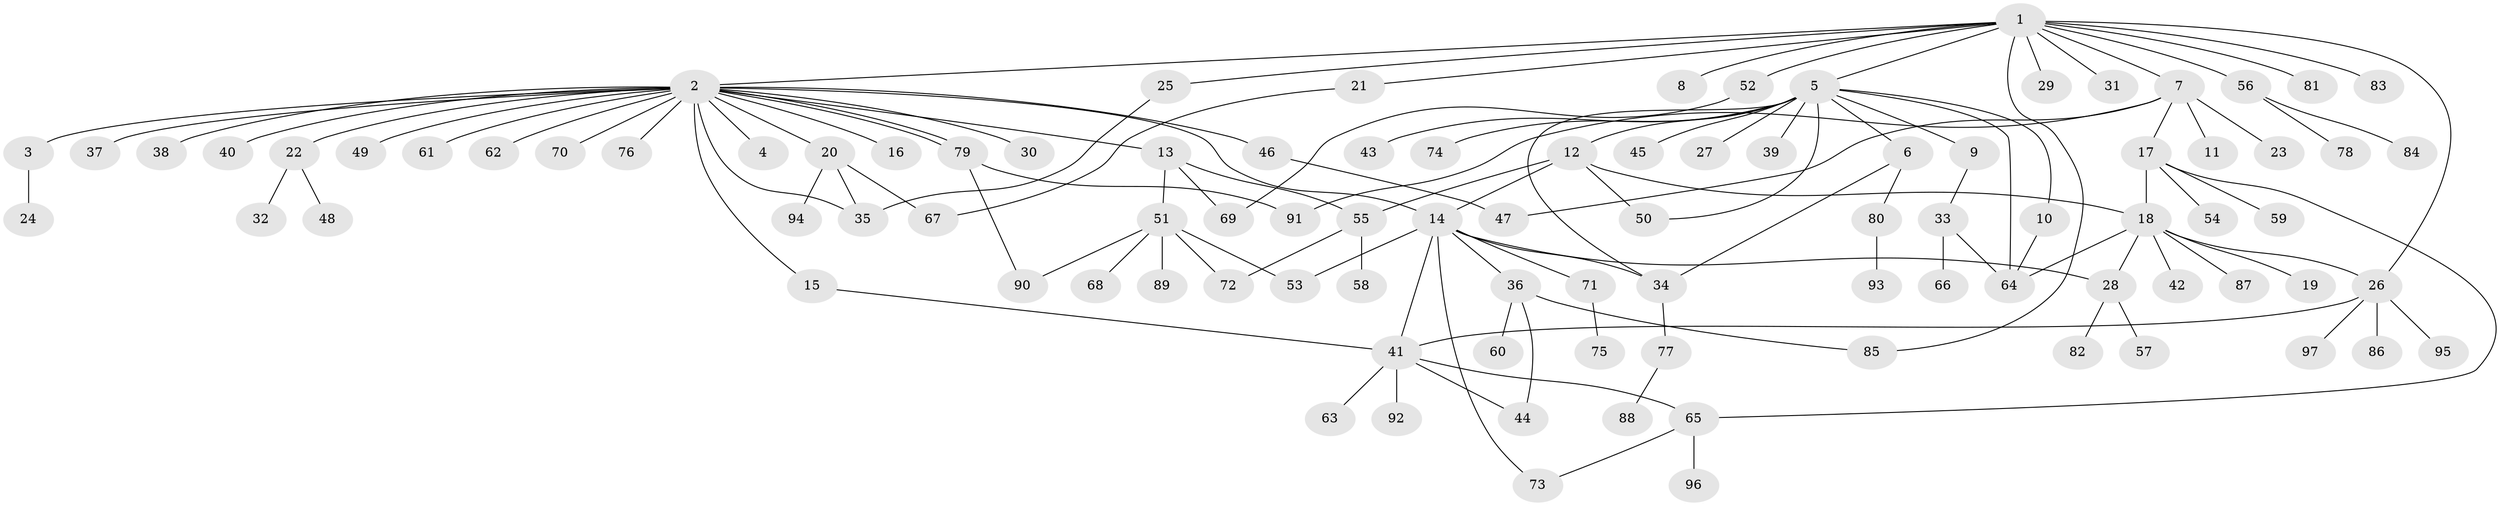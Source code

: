 // Generated by graph-tools (version 1.1) at 2025/49/03/09/25 03:49:51]
// undirected, 97 vertices, 123 edges
graph export_dot {
graph [start="1"]
  node [color=gray90,style=filled];
  1;
  2;
  3;
  4;
  5;
  6;
  7;
  8;
  9;
  10;
  11;
  12;
  13;
  14;
  15;
  16;
  17;
  18;
  19;
  20;
  21;
  22;
  23;
  24;
  25;
  26;
  27;
  28;
  29;
  30;
  31;
  32;
  33;
  34;
  35;
  36;
  37;
  38;
  39;
  40;
  41;
  42;
  43;
  44;
  45;
  46;
  47;
  48;
  49;
  50;
  51;
  52;
  53;
  54;
  55;
  56;
  57;
  58;
  59;
  60;
  61;
  62;
  63;
  64;
  65;
  66;
  67;
  68;
  69;
  70;
  71;
  72;
  73;
  74;
  75;
  76;
  77;
  78;
  79;
  80;
  81;
  82;
  83;
  84;
  85;
  86;
  87;
  88;
  89;
  90;
  91;
  92;
  93;
  94;
  95;
  96;
  97;
  1 -- 2;
  1 -- 5;
  1 -- 7;
  1 -- 8;
  1 -- 21;
  1 -- 25;
  1 -- 26;
  1 -- 29;
  1 -- 31;
  1 -- 52;
  1 -- 56;
  1 -- 81;
  1 -- 83;
  1 -- 85;
  2 -- 3;
  2 -- 4;
  2 -- 13;
  2 -- 14;
  2 -- 15;
  2 -- 16;
  2 -- 20;
  2 -- 22;
  2 -- 30;
  2 -- 35;
  2 -- 37;
  2 -- 38;
  2 -- 40;
  2 -- 46;
  2 -- 49;
  2 -- 61;
  2 -- 62;
  2 -- 70;
  2 -- 76;
  2 -- 79;
  2 -- 79;
  3 -- 24;
  5 -- 6;
  5 -- 9;
  5 -- 10;
  5 -- 12;
  5 -- 27;
  5 -- 34;
  5 -- 39;
  5 -- 43;
  5 -- 45;
  5 -- 50;
  5 -- 64;
  5 -- 74;
  6 -- 34;
  6 -- 80;
  7 -- 11;
  7 -- 17;
  7 -- 23;
  7 -- 47;
  7 -- 91;
  9 -- 33;
  10 -- 64;
  12 -- 14;
  12 -- 18;
  12 -- 50;
  12 -- 55;
  13 -- 51;
  13 -- 55;
  13 -- 69;
  14 -- 28;
  14 -- 34;
  14 -- 36;
  14 -- 41;
  14 -- 53;
  14 -- 71;
  14 -- 73;
  15 -- 41;
  17 -- 18;
  17 -- 54;
  17 -- 59;
  17 -- 65;
  18 -- 19;
  18 -- 26;
  18 -- 28;
  18 -- 42;
  18 -- 64;
  18 -- 87;
  20 -- 35;
  20 -- 67;
  20 -- 94;
  21 -- 67;
  22 -- 32;
  22 -- 48;
  25 -- 35;
  26 -- 41;
  26 -- 86;
  26 -- 95;
  26 -- 97;
  28 -- 57;
  28 -- 82;
  33 -- 64;
  33 -- 66;
  34 -- 77;
  36 -- 44;
  36 -- 60;
  36 -- 85;
  41 -- 44;
  41 -- 63;
  41 -- 65;
  41 -- 92;
  46 -- 47;
  51 -- 53;
  51 -- 68;
  51 -- 72;
  51 -- 89;
  51 -- 90;
  52 -- 69;
  55 -- 58;
  55 -- 72;
  56 -- 78;
  56 -- 84;
  65 -- 73;
  65 -- 96;
  71 -- 75;
  77 -- 88;
  79 -- 90;
  79 -- 91;
  80 -- 93;
}
